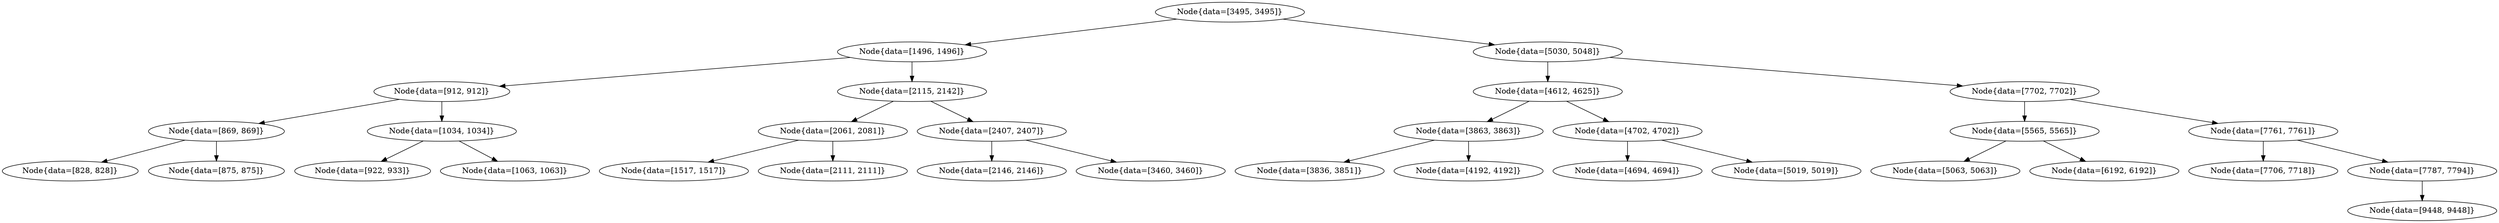digraph G{
1567705314 [label="Node{data=[3495, 3495]}"]
1567705314 -> 637241618
637241618 [label="Node{data=[1496, 1496]}"]
637241618 -> 2082781203
2082781203 [label="Node{data=[912, 912]}"]
2082781203 -> 741730375
741730375 [label="Node{data=[869, 869]}"]
741730375 -> 2077528955
2077528955 [label="Node{data=[828, 828]}"]
741730375 -> 35534346
35534346 [label="Node{data=[875, 875]}"]
2082781203 -> 1537471098
1537471098 [label="Node{data=[1034, 1034]}"]
1537471098 -> 1490509465
1490509465 [label="Node{data=[922, 933]}"]
1537471098 -> 122114483
122114483 [label="Node{data=[1063, 1063]}"]
637241618 -> 1947896119
1947896119 [label="Node{data=[2115, 2142]}"]
1947896119 -> 812553708
812553708 [label="Node{data=[2061, 2081]}"]
812553708 -> 1387210478
1387210478 [label="Node{data=[1517, 1517]}"]
812553708 -> 1876443073
1876443073 [label="Node{data=[2111, 2111]}"]
1947896119 -> 1328238652
1328238652 [label="Node{data=[2407, 2407]}"]
1328238652 -> 195984832
195984832 [label="Node{data=[2146, 2146]}"]
1328238652 -> 547201549
547201549 [label="Node{data=[3460, 3460]}"]
1567705314 -> 236304360
236304360 [label="Node{data=[5030, 5048]}"]
236304360 -> 455785638
455785638 [label="Node{data=[4612, 4625]}"]
455785638 -> 1670546046
1670546046 [label="Node{data=[3863, 3863]}"]
1670546046 -> 785570251
785570251 [label="Node{data=[3836, 3851]}"]
1670546046 -> 224100622
224100622 [label="Node{data=[4192, 4192]}"]
455785638 -> 1138410383
1138410383 [label="Node{data=[4702, 4702]}"]
1138410383 -> 875313400
875313400 [label="Node{data=[4694, 4694]}"]
1138410383 -> 210281271
210281271 [label="Node{data=[5019, 5019]}"]
236304360 -> 1560940633
1560940633 [label="Node{data=[7702, 7702]}"]
1560940633 -> 1213818572
1213818572 [label="Node{data=[5565, 5565]}"]
1213818572 -> 501705927
501705927 [label="Node{data=[5063, 5063]}"]
1213818572 -> 1421866327
1421866327 [label="Node{data=[6192, 6192]}"]
1560940633 -> 1497018177
1497018177 [label="Node{data=[7761, 7761]}"]
1497018177 -> 1515638188
1515638188 [label="Node{data=[7706, 7718]}"]
1497018177 -> 2087785333
2087785333 [label="Node{data=[7787, 7794]}"]
2087785333 -> 1473205473
1473205473 [label="Node{data=[9448, 9448]}"]
}